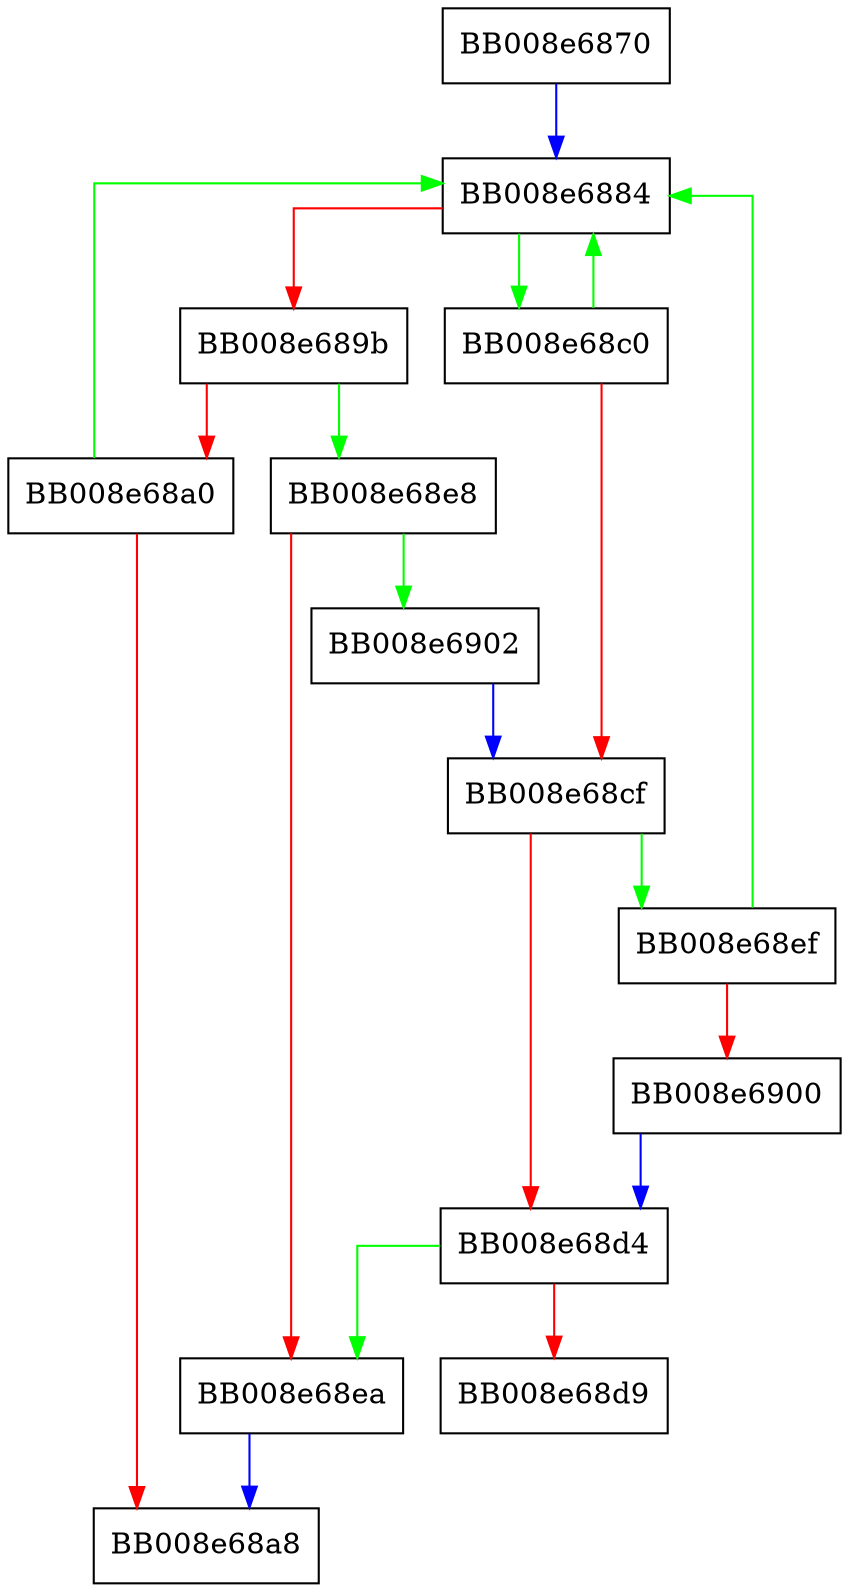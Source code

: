 digraph __readall {
  node [shape="box"];
  graph [splines=ortho];
  BB008e6870 -> BB008e6884 [color="blue"];
  BB008e6884 -> BB008e68c0 [color="green"];
  BB008e6884 -> BB008e689b [color="red"];
  BB008e689b -> BB008e68e8 [color="green"];
  BB008e689b -> BB008e68a0 [color="red"];
  BB008e68a0 -> BB008e6884 [color="green"];
  BB008e68a0 -> BB008e68a8 [color="red"];
  BB008e68c0 -> BB008e6884 [color="green"];
  BB008e68c0 -> BB008e68cf [color="red"];
  BB008e68cf -> BB008e68ef [color="green"];
  BB008e68cf -> BB008e68d4 [color="red"];
  BB008e68d4 -> BB008e68ea [color="green"];
  BB008e68d4 -> BB008e68d9 [color="red"];
  BB008e68e8 -> BB008e6902 [color="green"];
  BB008e68e8 -> BB008e68ea [color="red"];
  BB008e68ea -> BB008e68a8 [color="blue"];
  BB008e68ef -> BB008e6884 [color="green"];
  BB008e68ef -> BB008e6900 [color="red"];
  BB008e6900 -> BB008e68d4 [color="blue"];
  BB008e6902 -> BB008e68cf [color="blue"];
}